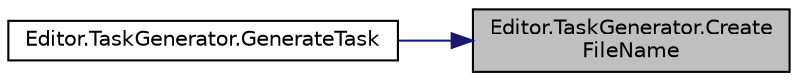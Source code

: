 digraph "Editor.TaskGenerator.CreateFileName"
{
 // LATEX_PDF_SIZE
  edge [fontname="Helvetica",fontsize="10",labelfontname="Helvetica",labelfontsize="10"];
  node [fontname="Helvetica",fontsize="10",shape=record];
  rankdir="RL";
  Node1 [label="Editor.TaskGenerator.Create\lFileName",height=0.2,width=0.4,color="black", fillcolor="grey75", style="filled", fontcolor="black",tooltip=" "];
  Node1 -> Node2 [dir="back",color="midnightblue",fontsize="10",style="solid",fontname="Helvetica"];
  Node2 [label="Editor.TaskGenerator.GenerateTask",height=0.2,width=0.4,color="black", fillcolor="white", style="filled",URL="$classEditor_1_1TaskGenerator.html#a6effff942d3e5a27620663c4a2c75b9b",tooltip=" "];
}
